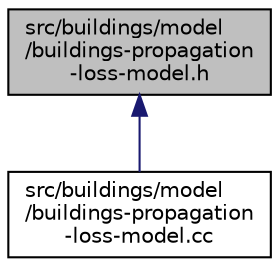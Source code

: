 digraph "src/buildings/model/buildings-propagation-loss-model.h"
{
 // LATEX_PDF_SIZE
  edge [fontname="Helvetica",fontsize="10",labelfontname="Helvetica",labelfontsize="10"];
  node [fontname="Helvetica",fontsize="10",shape=record];
  Node1 [label="src/buildings/model\l/buildings-propagation\l-loss-model.h",height=0.2,width=0.4,color="black", fillcolor="grey75", style="filled", fontcolor="black",tooltip=" "];
  Node1 -> Node2 [dir="back",color="midnightblue",fontsize="10",style="solid",fontname="Helvetica"];
  Node2 [label="src/buildings/model\l/buildings-propagation\l-loss-model.cc",height=0.2,width=0.4,color="black", fillcolor="white", style="filled",URL="$buildings-propagation-loss-model_8cc.html",tooltip=" "];
}
